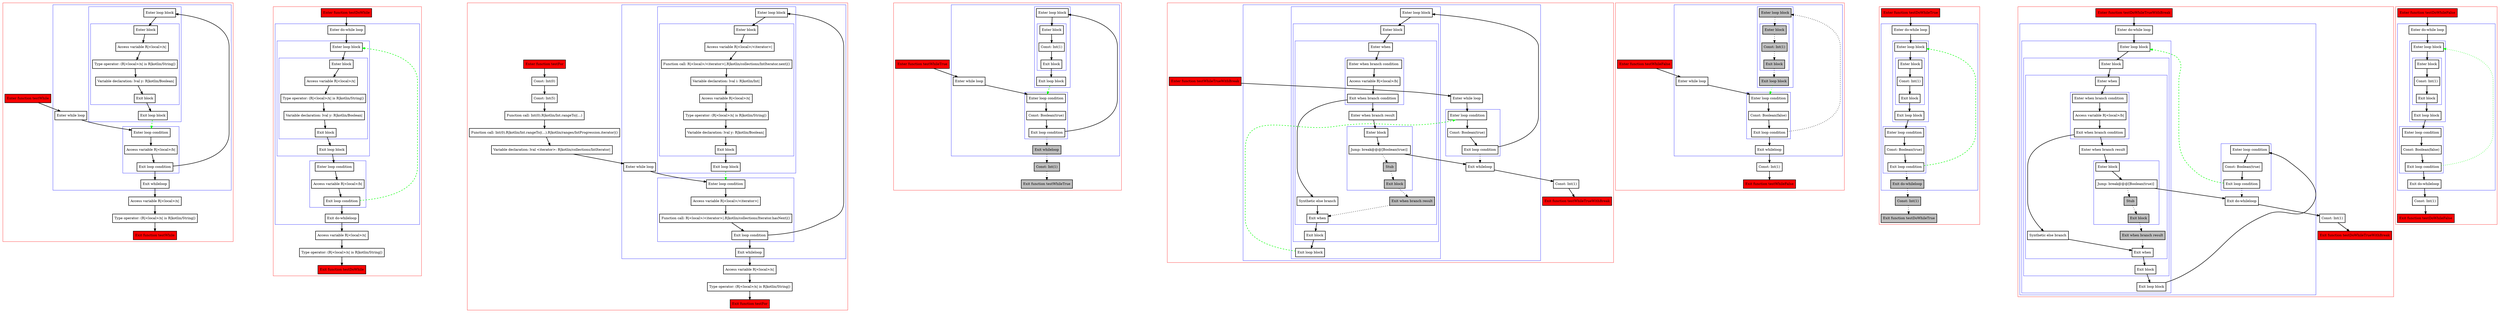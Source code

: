 digraph loops_kt {
    graph [nodesep=3]
    node [shape=box penwidth=2]
    edge [penwidth=2]

    subgraph cluster_0 {
        color=red
        0 [label="Enter function testWhile" style="filled" fillcolor=red];
        subgraph cluster_1 {
            color=blue
            2 [label="Enter while loop"];
            subgraph cluster_2 {
                color=blue
                4 [label="Enter loop condition"];
                5 [label="Access variable R|<local>/b|"];
                6 [label="Exit loop condition"];
            }
            subgraph cluster_3 {
                color=blue
                7 [label="Enter loop block"];
                subgraph cluster_4 {
                    color=blue
                    8 [label="Enter block"];
                    9 [label="Access variable R|<local>/x|"];
                    10 [label="Type operator: (R|<local>/x| is R|kotlin/String|)"];
                    11 [label="Variable declaration: lval y: R|kotlin/Boolean|"];
                    12 [label="Exit block"];
                }
                13 [label="Exit loop block"];
            }
            3 [label="Exit whileloop"];
        }
        14 [label="Access variable R|<local>/x|"];
        15 [label="Type operator: (R|<local>/x| is R|kotlin/String|)"];
        1 [label="Exit function testWhile" style="filled" fillcolor=red];
    }
    0 -> {2};
    2 -> {4};
    3 -> {14};
    4 -> {5};
    5 -> {6};
    6 -> {3 7};
    7 -> {8};
    8 -> {9};
    9 -> {10};
    10 -> {11};
    11 -> {12};
    12 -> {13};
    13 -> {4} [color=green style=dashed];
    14 -> {15};
    15 -> {1};

    subgraph cluster_5 {
        color=red
        16 [label="Enter function testDoWhile" style="filled" fillcolor=red];
        subgraph cluster_6 {
            color=blue
            18 [label="Enter do-while loop"];
            subgraph cluster_7 {
                color=blue
                20 [label="Enter loop block"];
                subgraph cluster_8 {
                    color=blue
                    21 [label="Enter block"];
                    22 [label="Access variable R|<local>/x|"];
                    23 [label="Type operator: (R|<local>/x| is R|kotlin/String|)"];
                    24 [label="Variable declaration: lval y: R|kotlin/Boolean|"];
                    25 [label="Exit block"];
                }
                26 [label="Exit loop block"];
            }
            subgraph cluster_9 {
                color=blue
                27 [label="Enter loop condition"];
                28 [label="Access variable R|<local>/b|"];
                29 [label="Exit loop condition"];
            }
            19 [label="Exit do-whileloop"];
        }
        30 [label="Access variable R|<local>/x|"];
        31 [label="Type operator: (R|<local>/x| is R|kotlin/String|)"];
        17 [label="Exit function testDoWhile" style="filled" fillcolor=red];
    }
    16 -> {18};
    18 -> {20};
    19 -> {30};
    20 -> {21};
    21 -> {22};
    22 -> {23};
    23 -> {24};
    24 -> {25};
    25 -> {26};
    26 -> {27};
    27 -> {28};
    28 -> {29};
    29 -> {19};
    29 -> {20} [color=green style=dashed];
    30 -> {31};
    31 -> {17};

    subgraph cluster_10 {
        color=red
        32 [label="Enter function testFor" style="filled" fillcolor=red];
        34 [label="Const: Int(0)"];
        35 [label="Const: Int(5)"];
        36 [label="Function call: Int(0).R|kotlin/Int.rangeTo|(...)"];
        37 [label="Function call: Int(0).R|kotlin/Int.rangeTo|(...).R|kotlin/ranges/IntProgression.iterator|()"];
        38 [label="Variable declaration: lval <iterator>: R|kotlin/collections/IntIterator|"];
        subgraph cluster_11 {
            color=blue
            39 [label="Enter while loop"];
            subgraph cluster_12 {
                color=blue
                41 [label="Enter loop condition"];
                42 [label="Access variable R|<local>/<iterator>|"];
                43 [label="Function call: R|<local>/<iterator>|.R|kotlin/collections/Iterator.hasNext|()"];
                44 [label="Exit loop condition"];
            }
            subgraph cluster_13 {
                color=blue
                45 [label="Enter loop block"];
                subgraph cluster_14 {
                    color=blue
                    46 [label="Enter block"];
                    47 [label="Access variable R|<local>/<iterator>|"];
                    48 [label="Function call: R|<local>/<iterator>|.R|kotlin/collections/IntIterator.next|()"];
                    49 [label="Variable declaration: lval i: R|kotlin/Int|"];
                    50 [label="Access variable R|<local>/x|"];
                    51 [label="Type operator: (R|<local>/x| is R|kotlin/String|)"];
                    52 [label="Variable declaration: lval y: R|kotlin/Boolean|"];
                    53 [label="Exit block"];
                }
                54 [label="Exit loop block"];
            }
            40 [label="Exit whileloop"];
        }
        55 [label="Access variable R|<local>/x|"];
        56 [label="Type operator: (R|<local>/x| is R|kotlin/String|)"];
        33 [label="Exit function testFor" style="filled" fillcolor=red];
    }
    32 -> {34};
    34 -> {35};
    35 -> {36};
    36 -> {37};
    37 -> {38};
    38 -> {39};
    39 -> {41};
    40 -> {55};
    41 -> {42};
    42 -> {43};
    43 -> {44};
    44 -> {40 45};
    45 -> {46};
    46 -> {47};
    47 -> {48};
    48 -> {49};
    49 -> {50};
    50 -> {51};
    51 -> {52};
    52 -> {53};
    53 -> {54};
    54 -> {41} [color=green style=dashed];
    55 -> {56};
    56 -> {33};

    subgraph cluster_15 {
        color=red
        57 [label="Enter function testWhileTrue" style="filled" fillcolor=red];
        subgraph cluster_16 {
            color=blue
            59 [label="Enter while loop"];
            subgraph cluster_17 {
                color=blue
                61 [label="Enter loop condition"];
                62 [label="Const: Boolean(true)"];
                63 [label="Exit loop condition"];
            }
            subgraph cluster_18 {
                color=blue
                64 [label="Enter loop block"];
                subgraph cluster_19 {
                    color=blue
                    65 [label="Enter block"];
                    66 [label="Const: Int(1)"];
                    67 [label="Exit block"];
                }
                68 [label="Exit loop block"];
            }
            60 [label="Exit whileloop" style="filled" fillcolor=gray];
        }
        69 [label="Const: Int(1)" style="filled" fillcolor=gray];
        58 [label="Exit function testWhileTrue" style="filled" fillcolor=red style="filled" fillcolor=gray];
    }
    57 -> {59};
    59 -> {61};
    60 -> {69} [style=dotted];
    61 -> {62};
    62 -> {63};
    63 -> {64};
    63 -> {60} [style=dotted];
    64 -> {65};
    65 -> {66};
    66 -> {67};
    67 -> {68};
    68 -> {61} [color=green style=dashed];
    69 -> {58} [style=dotted];

    subgraph cluster_20 {
        color=red
        70 [label="Enter function testWhileTrueWithBreak" style="filled" fillcolor=red];
        subgraph cluster_21 {
            color=blue
            72 [label="Enter while loop"];
            subgraph cluster_22 {
                color=blue
                74 [label="Enter loop condition"];
                75 [label="Const: Boolean(true)"];
                76 [label="Exit loop condition"];
            }
            subgraph cluster_23 {
                color=blue
                77 [label="Enter loop block"];
                subgraph cluster_24 {
                    color=blue
                    78 [label="Enter block"];
                    subgraph cluster_25 {
                        color=blue
                        79 [label="Enter when"];
                        subgraph cluster_26 {
                            color=blue
                            81 [label="Enter when branch condition "];
                            82 [label="Access variable R|<local>/b|"];
                            83 [label="Exit when branch condition"];
                        }
                        90 [label="Synthetic else branch"];
                        84 [label="Enter when branch result"];
                        subgraph cluster_27 {
                            color=blue
                            85 [label="Enter block"];
                            86 [label="Jump: break@@@[Boolean(true)] "];
                            87 [label="Stub" style="filled" fillcolor=gray];
                            88 [label="Exit block" style="filled" fillcolor=gray];
                        }
                        89 [label="Exit when branch result" style="filled" fillcolor=gray];
                        80 [label="Exit when"];
                    }
                    91 [label="Exit block"];
                }
                92 [label="Exit loop block"];
            }
            73 [label="Exit whileloop"];
        }
        93 [label="Const: Int(1)"];
        71 [label="Exit function testWhileTrueWithBreak" style="filled" fillcolor=red];
    }
    70 -> {72};
    72 -> {74};
    73 -> {93};
    74 -> {75};
    75 -> {76};
    76 -> {77};
    76 -> {73} [style=dotted];
    77 -> {78};
    78 -> {79};
    79 -> {81};
    80 -> {91};
    81 -> {82};
    82 -> {83};
    83 -> {84 90};
    84 -> {85};
    85 -> {86};
    86 -> {73};
    86 -> {87} [style=dotted];
    87 -> {88} [style=dotted];
    88 -> {89} [style=dotted];
    89 -> {80} [style=dotted];
    90 -> {80};
    91 -> {92};
    92 -> {74} [color=green style=dashed];
    93 -> {71};

    subgraph cluster_28 {
        color=red
        94 [label="Enter function testWhileFalse" style="filled" fillcolor=red];
        subgraph cluster_29 {
            color=blue
            96 [label="Enter while loop"];
            subgraph cluster_30 {
                color=blue
                98 [label="Enter loop condition"];
                99 [label="Const: Boolean(false)"];
                100 [label="Exit loop condition"];
            }
            subgraph cluster_31 {
                color=blue
                101 [label="Enter loop block" style="filled" fillcolor=gray];
                subgraph cluster_32 {
                    color=blue
                    102 [label="Enter block" style="filled" fillcolor=gray];
                    103 [label="Const: Int(1)" style="filled" fillcolor=gray];
                    104 [label="Exit block" style="filled" fillcolor=gray];
                }
                105 [label="Exit loop block" style="filled" fillcolor=gray];
            }
            97 [label="Exit whileloop"];
        }
        106 [label="Const: Int(1)"];
        95 [label="Exit function testWhileFalse" style="filled" fillcolor=red];
    }
    94 -> {96};
    96 -> {98};
    97 -> {106};
    98 -> {99};
    99 -> {100};
    100 -> {97};
    100 -> {101} [style=dotted];
    101 -> {102} [style=dotted];
    102 -> {103} [style=dotted];
    103 -> {104} [style=dotted];
    104 -> {105} [style=dotted];
    105 -> {98} [color=green style=dotted];
    106 -> {95};

    subgraph cluster_33 {
        color=red
        107 [label="Enter function testDoWhileTrue" style="filled" fillcolor=red];
        subgraph cluster_34 {
            color=blue
            109 [label="Enter do-while loop"];
            subgraph cluster_35 {
                color=blue
                111 [label="Enter loop block"];
                subgraph cluster_36 {
                    color=blue
                    112 [label="Enter block"];
                    113 [label="Const: Int(1)"];
                    114 [label="Exit block"];
                }
                115 [label="Exit loop block"];
            }
            subgraph cluster_37 {
                color=blue
                116 [label="Enter loop condition"];
                117 [label="Const: Boolean(true)"];
                118 [label="Exit loop condition"];
            }
            110 [label="Exit do-whileloop" style="filled" fillcolor=gray];
        }
        119 [label="Const: Int(1)" style="filled" fillcolor=gray];
        108 [label="Exit function testDoWhileTrue" style="filled" fillcolor=red style="filled" fillcolor=gray];
    }
    107 -> {109};
    109 -> {111};
    110 -> {119} [style=dotted];
    111 -> {112};
    112 -> {113};
    113 -> {114};
    114 -> {115};
    115 -> {116};
    116 -> {117};
    117 -> {118};
    118 -> {110} [style=dotted];
    118 -> {111} [color=green style=dashed];
    119 -> {108} [style=dotted];

    subgraph cluster_38 {
        color=red
        120 [label="Enter function testDoWhileTrueWithBreak" style="filled" fillcolor=red];
        subgraph cluster_39 {
            color=blue
            122 [label="Enter do-while loop"];
            subgraph cluster_40 {
                color=blue
                124 [label="Enter loop block"];
                subgraph cluster_41 {
                    color=blue
                    125 [label="Enter block"];
                    subgraph cluster_42 {
                        color=blue
                        126 [label="Enter when"];
                        subgraph cluster_43 {
                            color=blue
                            128 [label="Enter when branch condition "];
                            129 [label="Access variable R|<local>/b|"];
                            130 [label="Exit when branch condition"];
                        }
                        137 [label="Synthetic else branch"];
                        131 [label="Enter when branch result"];
                        subgraph cluster_44 {
                            color=blue
                            132 [label="Enter block"];
                            133 [label="Jump: break@@@[Boolean(true)] "];
                            134 [label="Stub" style="filled" fillcolor=gray];
                            135 [label="Exit block" style="filled" fillcolor=gray];
                        }
                        136 [label="Exit when branch result" style="filled" fillcolor=gray];
                        127 [label="Exit when"];
                    }
                    138 [label="Exit block"];
                }
                139 [label="Exit loop block"];
            }
            subgraph cluster_45 {
                color=blue
                140 [label="Enter loop condition"];
                141 [label="Const: Boolean(true)"];
                142 [label="Exit loop condition"];
            }
            123 [label="Exit do-whileloop"];
        }
        143 [label="Const: Int(1)"];
        121 [label="Exit function testDoWhileTrueWithBreak" style="filled" fillcolor=red];
    }
    120 -> {122};
    122 -> {124};
    123 -> {143};
    124 -> {125};
    125 -> {126};
    126 -> {128};
    127 -> {138};
    128 -> {129};
    129 -> {130};
    130 -> {131 137};
    131 -> {132};
    132 -> {133};
    133 -> {123};
    133 -> {134} [style=dotted];
    134 -> {135} [style=dotted];
    135 -> {136} [style=dotted];
    136 -> {127} [style=dotted];
    137 -> {127};
    138 -> {139};
    139 -> {140};
    140 -> {141};
    141 -> {142};
    142 -> {123} [style=dotted];
    142 -> {124} [color=green style=dashed];
    143 -> {121};

    subgraph cluster_46 {
        color=red
        144 [label="Enter function testDoWhileFalse" style="filled" fillcolor=red];
        subgraph cluster_47 {
            color=blue
            146 [label="Enter do-while loop"];
            subgraph cluster_48 {
                color=blue
                148 [label="Enter loop block"];
                subgraph cluster_49 {
                    color=blue
                    149 [label="Enter block"];
                    150 [label="Const: Int(1)"];
                    151 [label="Exit block"];
                }
                152 [label="Exit loop block"];
            }
            subgraph cluster_50 {
                color=blue
                153 [label="Enter loop condition"];
                154 [label="Const: Boolean(false)"];
                155 [label="Exit loop condition"];
            }
            147 [label="Exit do-whileloop"];
        }
        156 [label="Const: Int(1)"];
        145 [label="Exit function testDoWhileFalse" style="filled" fillcolor=red];
    }
    144 -> {146};
    146 -> {148};
    147 -> {156};
    148 -> {149};
    149 -> {150};
    150 -> {151};
    151 -> {152};
    152 -> {153};
    153 -> {154};
    154 -> {155};
    155 -> {147};
    155 -> {148} [color=green style=dotted];
    156 -> {145};

}
